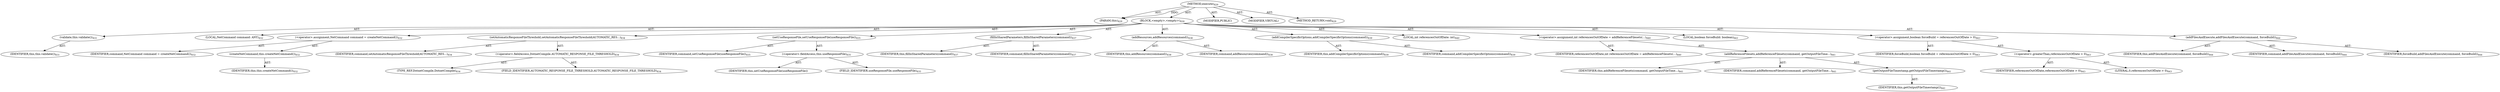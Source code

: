 digraph "execute" {  
"111669149748" [label = <(METHOD,execute)<SUB>829</SUB>> ]
"115964117008" [label = <(PARAM,this)<SUB>829</SUB>> ]
"25769803860" [label = <(BLOCK,&lt;empty&gt;,&lt;empty&gt;)<SUB>830</SUB>> ]
"30064771305" [label = <(validate,this.validate())<SUB>831</SUB>> ]
"68719476754" [label = <(IDENTIFIER,this,this.validate())<SUB>831</SUB>> ]
"94489280522" [label = <(LOCAL,NetCommand command: ANY)<SUB>832</SUB>> ]
"30064771306" [label = <(&lt;operator&gt;.assignment,NetCommand command = createNetCommand())<SUB>832</SUB>> ]
"68719476924" [label = <(IDENTIFIER,command,NetCommand command = createNetCommand())<SUB>832</SUB>> ]
"30064771307" [label = <(createNetCommand,this.createNetCommand())<SUB>832</SUB>> ]
"68719476755" [label = <(IDENTIFIER,this,this.createNetCommand())<SUB>832</SUB>> ]
"30064771308" [label = <(setAutomaticResponseFileThreshold,setAutomaticResponseFileThreshold(AUTOMATIC_RES...)<SUB>834</SUB>> ]
"68719476925" [label = <(IDENTIFIER,command,setAutomaticResponseFileThreshold(AUTOMATIC_RES...)<SUB>834</SUB>> ]
"30064771309" [label = <(&lt;operator&gt;.fieldAccess,DotnetCompile.AUTOMATIC_RESPONSE_FILE_THRESHOLD)<SUB>834</SUB>> ]
"180388626435" [label = <(TYPE_REF,DotnetCompile,DotnetCompile)<SUB>834</SUB>> ]
"55834574929" [label = <(FIELD_IDENTIFIER,AUTOMATIC_RESPONSE_FILE_THRESHOLD,AUTOMATIC_RESPONSE_FILE_THRESHOLD)<SUB>834</SUB>> ]
"30064771310" [label = <(setUseResponseFile,setUseResponseFile(useResponseFile))<SUB>835</SUB>> ]
"68719476926" [label = <(IDENTIFIER,command,setUseResponseFile(useResponseFile))<SUB>835</SUB>> ]
"30064771311" [label = <(&lt;operator&gt;.fieldAccess,this.useResponseFile)<SUB>835</SUB>> ]
"68719476927" [label = <(IDENTIFIER,this,setUseResponseFile(useResponseFile))> ]
"55834574930" [label = <(FIELD_IDENTIFIER,useResponseFile,useResponseFile)<SUB>835</SUB>> ]
"30064771312" [label = <(fillInSharedParameters,fillInSharedParameters(command))<SUB>837</SUB>> ]
"68719476756" [label = <(IDENTIFIER,this,fillInSharedParameters(command))<SUB>837</SUB>> ]
"68719476928" [label = <(IDENTIFIER,command,fillInSharedParameters(command))<SUB>837</SUB>> ]
"30064771313" [label = <(addResources,addResources(command))<SUB>838</SUB>> ]
"68719476757" [label = <(IDENTIFIER,this,addResources(command))<SUB>838</SUB>> ]
"68719476929" [label = <(IDENTIFIER,command,addResources(command))<SUB>838</SUB>> ]
"30064771314" [label = <(addCompilerSpecificOptions,addCompilerSpecificOptions(command))<SUB>839</SUB>> ]
"68719476758" [label = <(IDENTIFIER,this,addCompilerSpecificOptions(command))<SUB>839</SUB>> ]
"68719476930" [label = <(IDENTIFIER,command,addCompilerSpecificOptions(command))<SUB>839</SUB>> ]
"94489280523" [label = <(LOCAL,int referencesOutOfDate: int)<SUB>840</SUB>> ]
"30064771315" [label = <(&lt;operator&gt;.assignment,int referencesOutOfDate = addReferenceFilesets(...)<SUB>840</SUB>> ]
"68719476931" [label = <(IDENTIFIER,referencesOutOfDate,int referencesOutOfDate = addReferenceFilesets(...)<SUB>840</SUB>> ]
"30064771316" [label = <(addReferenceFilesets,addReferenceFilesets(command, getOutputFileTime...)<SUB>841</SUB>> ]
"68719476760" [label = <(IDENTIFIER,this,addReferenceFilesets(command, getOutputFileTime...)<SUB>841</SUB>> ]
"68719476932" [label = <(IDENTIFIER,command,addReferenceFilesets(command, getOutputFileTime...)<SUB>841</SUB>> ]
"30064771317" [label = <(getOutputFileTimestamp,getOutputFileTimestamp())<SUB>841</SUB>> ]
"68719476759" [label = <(IDENTIFIER,this,getOutputFileTimestamp())<SUB>841</SUB>> ]
"94489280524" [label = <(LOCAL,boolean forceBuild: boolean)<SUB>843</SUB>> ]
"30064771318" [label = <(&lt;operator&gt;.assignment,boolean forceBuild = referencesOutOfDate &gt; 0)<SUB>843</SUB>> ]
"68719476933" [label = <(IDENTIFIER,forceBuild,boolean forceBuild = referencesOutOfDate &gt; 0)<SUB>843</SUB>> ]
"30064771319" [label = <(&lt;operator&gt;.greaterThan,referencesOutOfDate &gt; 0)<SUB>843</SUB>> ]
"68719476934" [label = <(IDENTIFIER,referencesOutOfDate,referencesOutOfDate &gt; 0)<SUB>843</SUB>> ]
"90194313288" [label = <(LITERAL,0,referencesOutOfDate &gt; 0)<SUB>843</SUB>> ]
"30064771320" [label = <(addFilesAndExecute,addFilesAndExecute(command, forceBuild))<SUB>844</SUB>> ]
"68719476761" [label = <(IDENTIFIER,this,addFilesAndExecute(command, forceBuild))<SUB>844</SUB>> ]
"68719476935" [label = <(IDENTIFIER,command,addFilesAndExecute(command, forceBuild))<SUB>844</SUB>> ]
"68719476936" [label = <(IDENTIFIER,forceBuild,addFilesAndExecute(command, forceBuild))<SUB>844</SUB>> ]
"133143986303" [label = <(MODIFIER,PUBLIC)> ]
"133143986304" [label = <(MODIFIER,VIRTUAL)> ]
"128849018932" [label = <(METHOD_RETURN,void)<SUB>829</SUB>> ]
  "111669149748" -> "115964117008"  [ label = "AST: "] 
  "111669149748" -> "25769803860"  [ label = "AST: "] 
  "111669149748" -> "133143986303"  [ label = "AST: "] 
  "111669149748" -> "133143986304"  [ label = "AST: "] 
  "111669149748" -> "128849018932"  [ label = "AST: "] 
  "25769803860" -> "30064771305"  [ label = "AST: "] 
  "25769803860" -> "94489280522"  [ label = "AST: "] 
  "25769803860" -> "30064771306"  [ label = "AST: "] 
  "25769803860" -> "30064771308"  [ label = "AST: "] 
  "25769803860" -> "30064771310"  [ label = "AST: "] 
  "25769803860" -> "30064771312"  [ label = "AST: "] 
  "25769803860" -> "30064771313"  [ label = "AST: "] 
  "25769803860" -> "30064771314"  [ label = "AST: "] 
  "25769803860" -> "94489280523"  [ label = "AST: "] 
  "25769803860" -> "30064771315"  [ label = "AST: "] 
  "25769803860" -> "94489280524"  [ label = "AST: "] 
  "25769803860" -> "30064771318"  [ label = "AST: "] 
  "25769803860" -> "30064771320"  [ label = "AST: "] 
  "30064771305" -> "68719476754"  [ label = "AST: "] 
  "30064771306" -> "68719476924"  [ label = "AST: "] 
  "30064771306" -> "30064771307"  [ label = "AST: "] 
  "30064771307" -> "68719476755"  [ label = "AST: "] 
  "30064771308" -> "68719476925"  [ label = "AST: "] 
  "30064771308" -> "30064771309"  [ label = "AST: "] 
  "30064771309" -> "180388626435"  [ label = "AST: "] 
  "30064771309" -> "55834574929"  [ label = "AST: "] 
  "30064771310" -> "68719476926"  [ label = "AST: "] 
  "30064771310" -> "30064771311"  [ label = "AST: "] 
  "30064771311" -> "68719476927"  [ label = "AST: "] 
  "30064771311" -> "55834574930"  [ label = "AST: "] 
  "30064771312" -> "68719476756"  [ label = "AST: "] 
  "30064771312" -> "68719476928"  [ label = "AST: "] 
  "30064771313" -> "68719476757"  [ label = "AST: "] 
  "30064771313" -> "68719476929"  [ label = "AST: "] 
  "30064771314" -> "68719476758"  [ label = "AST: "] 
  "30064771314" -> "68719476930"  [ label = "AST: "] 
  "30064771315" -> "68719476931"  [ label = "AST: "] 
  "30064771315" -> "30064771316"  [ label = "AST: "] 
  "30064771316" -> "68719476760"  [ label = "AST: "] 
  "30064771316" -> "68719476932"  [ label = "AST: "] 
  "30064771316" -> "30064771317"  [ label = "AST: "] 
  "30064771317" -> "68719476759"  [ label = "AST: "] 
  "30064771318" -> "68719476933"  [ label = "AST: "] 
  "30064771318" -> "30064771319"  [ label = "AST: "] 
  "30064771319" -> "68719476934"  [ label = "AST: "] 
  "30064771319" -> "90194313288"  [ label = "AST: "] 
  "30064771320" -> "68719476761"  [ label = "AST: "] 
  "30064771320" -> "68719476935"  [ label = "AST: "] 
  "30064771320" -> "68719476936"  [ label = "AST: "] 
  "111669149748" -> "115964117008"  [ label = "DDG: "] 
}
